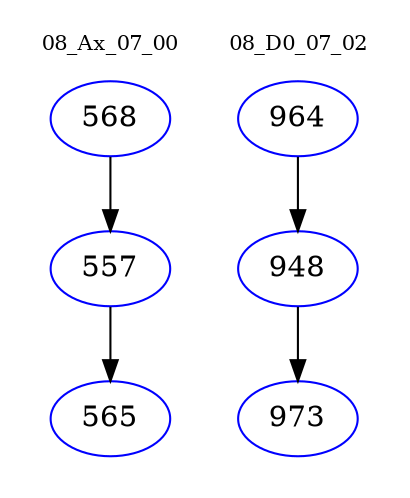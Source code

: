 digraph{
subgraph cluster_0 {
color = white
label = "08_Ax_07_00";
fontsize=10;
T0_568 [label="568", color="blue"]
T0_568 -> T0_557 [color="black"]
T0_557 [label="557", color="blue"]
T0_557 -> T0_565 [color="black"]
T0_565 [label="565", color="blue"]
}
subgraph cluster_1 {
color = white
label = "08_D0_07_02";
fontsize=10;
T1_964 [label="964", color="blue"]
T1_964 -> T1_948 [color="black"]
T1_948 [label="948", color="blue"]
T1_948 -> T1_973 [color="black"]
T1_973 [label="973", color="blue"]
}
}
